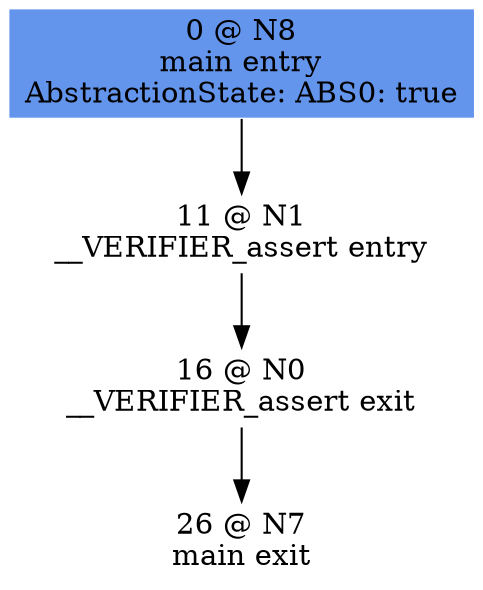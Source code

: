 digraph ARG {
node [style="filled" shape="box" color="white"]
0 [fillcolor="cornflowerblue" label="0 @ N8\nmain entry\nAbstractionState: ABS0: true\n" id="0"]
11 [label="11 @ N1\n__VERIFIER_assert entry\n" id="11"]
16 [label="16 @ N0\n__VERIFIER_assert exit\n" id="16"]
26 [label="26 @ N7\nmain exit\n" id="26"]
0 -> 11 []
11 -> 16 []
16 -> 26 []
}

